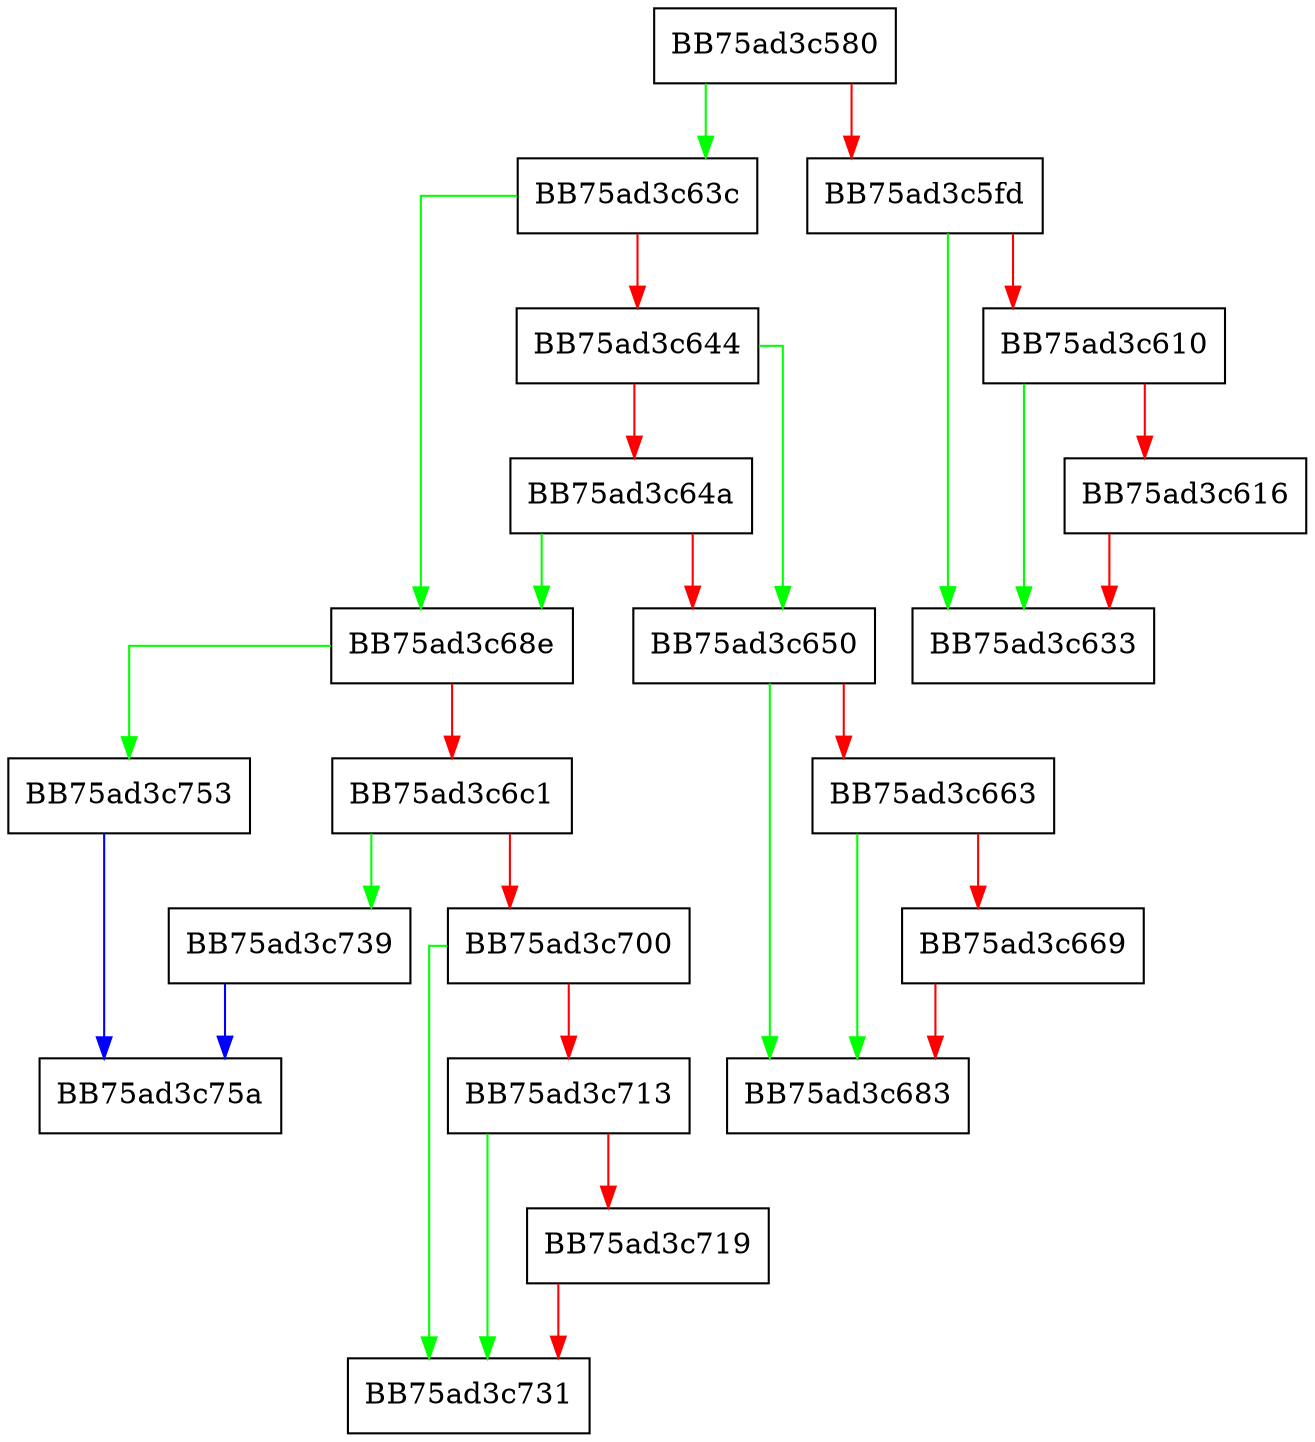 digraph Win64DeviceObject {
  node [shape="box"];
  graph [splines=ortho];
  BB75ad3c580 -> BB75ad3c63c [color="green"];
  BB75ad3c580 -> BB75ad3c5fd [color="red"];
  BB75ad3c5fd -> BB75ad3c633 [color="green"];
  BB75ad3c5fd -> BB75ad3c610 [color="red"];
  BB75ad3c610 -> BB75ad3c633 [color="green"];
  BB75ad3c610 -> BB75ad3c616 [color="red"];
  BB75ad3c616 -> BB75ad3c633 [color="red"];
  BB75ad3c63c -> BB75ad3c68e [color="green"];
  BB75ad3c63c -> BB75ad3c644 [color="red"];
  BB75ad3c644 -> BB75ad3c650 [color="green"];
  BB75ad3c644 -> BB75ad3c64a [color="red"];
  BB75ad3c64a -> BB75ad3c68e [color="green"];
  BB75ad3c64a -> BB75ad3c650 [color="red"];
  BB75ad3c650 -> BB75ad3c683 [color="green"];
  BB75ad3c650 -> BB75ad3c663 [color="red"];
  BB75ad3c663 -> BB75ad3c683 [color="green"];
  BB75ad3c663 -> BB75ad3c669 [color="red"];
  BB75ad3c669 -> BB75ad3c683 [color="red"];
  BB75ad3c68e -> BB75ad3c753 [color="green"];
  BB75ad3c68e -> BB75ad3c6c1 [color="red"];
  BB75ad3c6c1 -> BB75ad3c739 [color="green"];
  BB75ad3c6c1 -> BB75ad3c700 [color="red"];
  BB75ad3c700 -> BB75ad3c731 [color="green"];
  BB75ad3c700 -> BB75ad3c713 [color="red"];
  BB75ad3c713 -> BB75ad3c731 [color="green"];
  BB75ad3c713 -> BB75ad3c719 [color="red"];
  BB75ad3c719 -> BB75ad3c731 [color="red"];
  BB75ad3c739 -> BB75ad3c75a [color="blue"];
  BB75ad3c753 -> BB75ad3c75a [color="blue"];
}